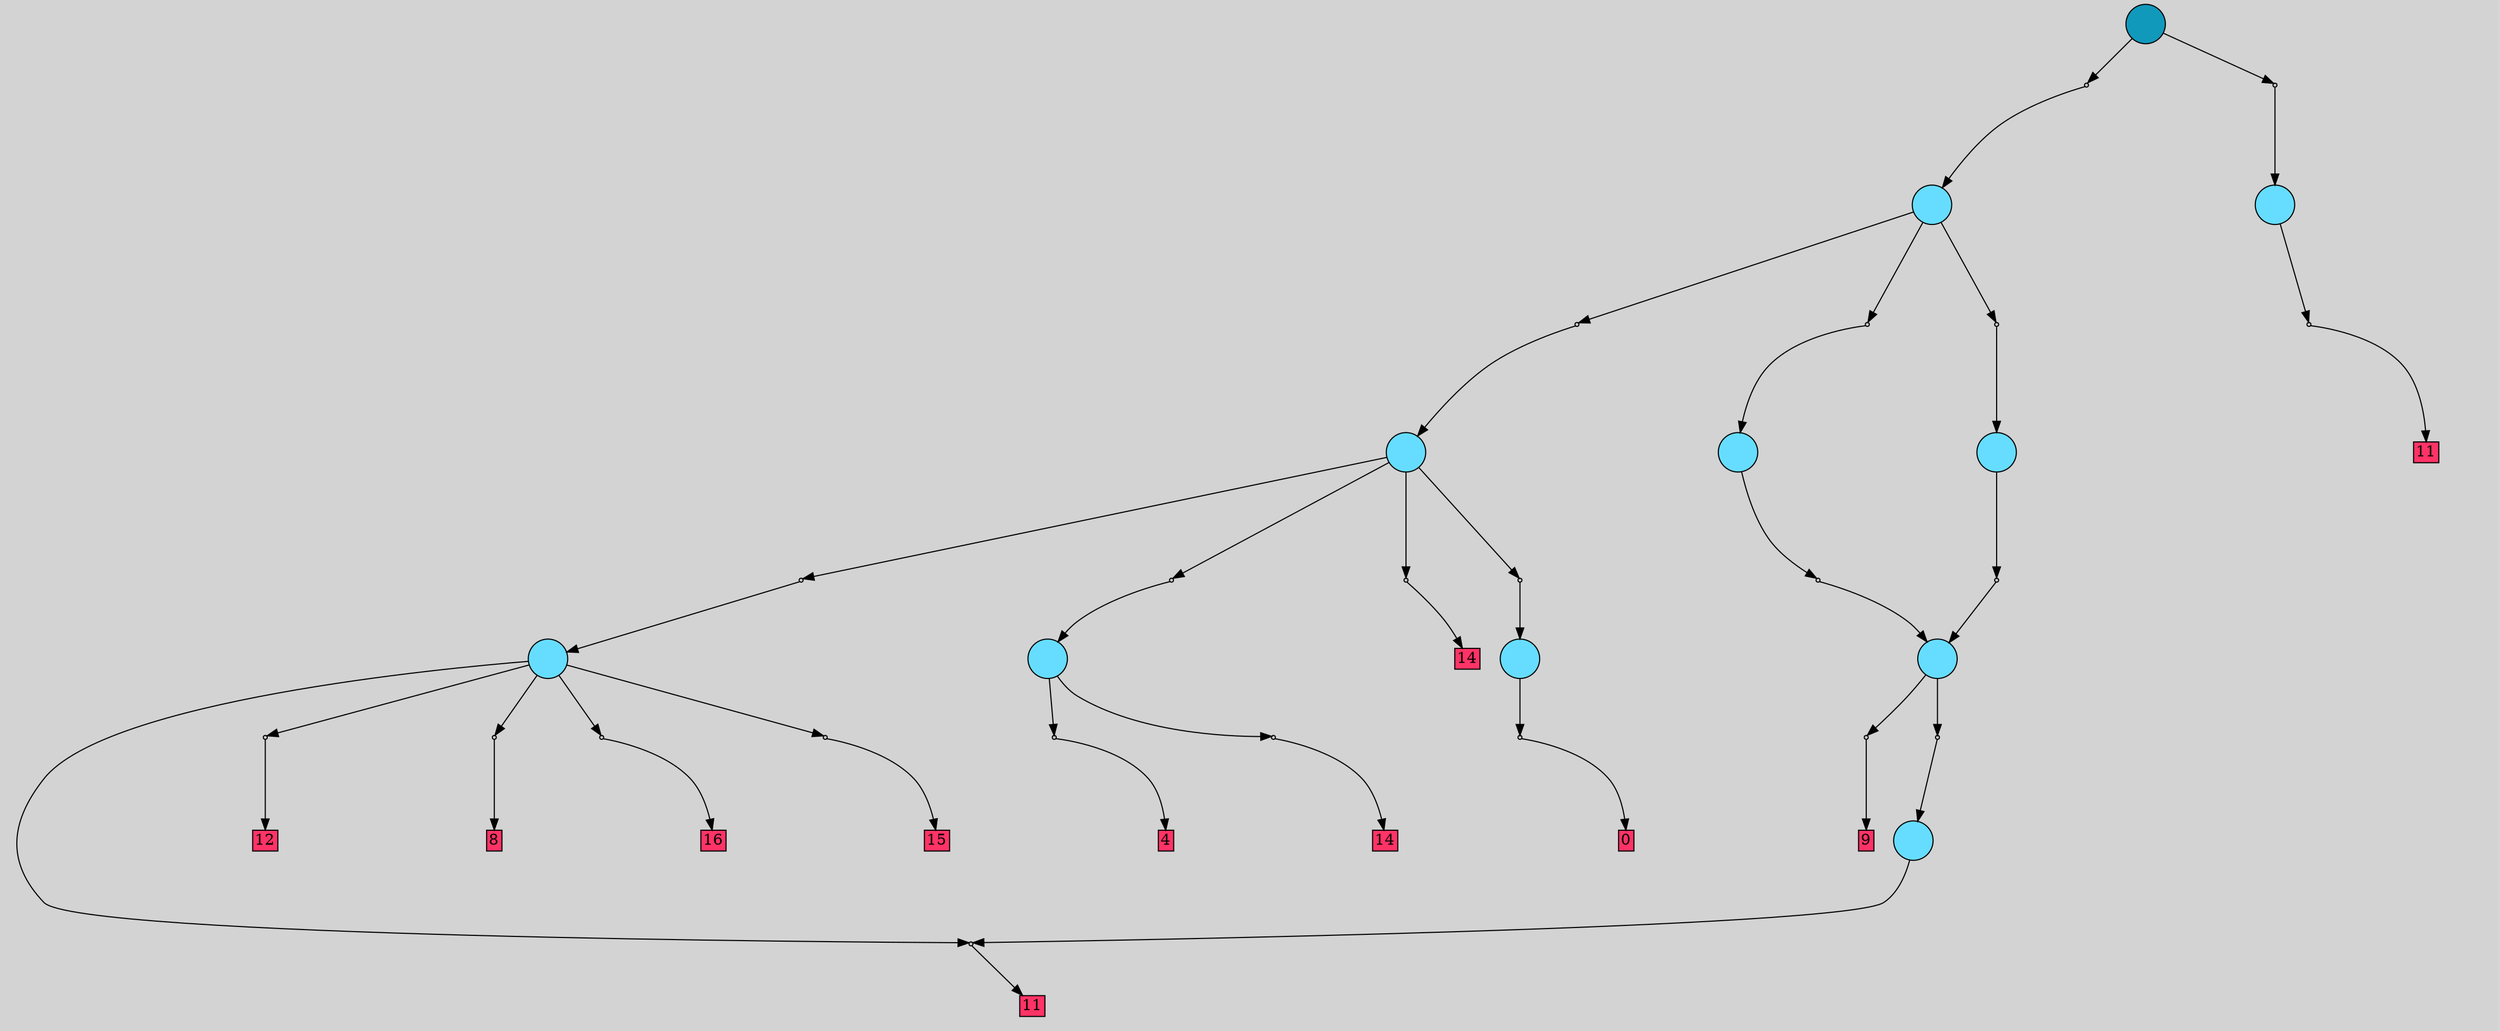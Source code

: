 digraph{
	graph[pad = "0.212, 0.055" bgcolor = lightgray]
	node[shape=circle style = filled label = ""]
		T0 [fillcolor="#66ddff"]
		T1 [fillcolor="#66ddff"]
		T2 [fillcolor="#66ddff"]
		T3 [fillcolor="#66ddff"]
		T4 [fillcolor="#66ddff"]
		T5 [fillcolor="#66ddff"]
		T6 [fillcolor="#66ddff"]
		T7 [fillcolor="#66ddff"]
		T8 [fillcolor="#66ddff"]
		T9 [fillcolor="#66ddff"]
		T10 [fillcolor="#1199bb"]
		P0 [fillcolor="#cccccc" shape=point] //
		I0 [shape=box style=invis label="5|0&1|347#0|1054&#92;n"]
		P0 -> I0[style=invis]
		A0 [fillcolor="#ff3366" shape=box margin=0.03 width=0 height=0 label="4"]
		T1 -> P0 -> A0
		P1 [fillcolor="#cccccc" shape=point] //
		I1 [shape=box style=invis label="1|0&1|802#1|1131&#92;n"]
		P1 -> I1[style=invis]
		A1 [fillcolor="#ff3366" shape=box margin=0.03 width=0 height=0 label="11"]
		T2 -> P1 -> A1
		P2 [fillcolor="#cccccc" shape=point] //
		I2 [shape=box style=invis label="5|4&1|752#1|1032&#92;n4|0&1|1243#0|812&#92;n"]
		P2 -> I2[style=invis]
		A2 [fillcolor="#ff3366" shape=box margin=0.03 width=0 height=0 label="0"]
		T0 -> P2 -> A2
		P3 [fillcolor="#cccccc" shape=point] //
		I3 [shape=box style=invis label="1|0&1|713#1|911&#92;n7|5&1|519#0|581&#92;n3|0&0|296#0|293&#92;n"]
		P3 -> I3[style=invis]
		A3 [fillcolor="#ff3366" shape=box margin=0.03 width=0 height=0 label="14"]
		T1 -> P3 -> A3
		P4 [fillcolor="#cccccc" shape=point] //
		I4 [shape=box style=invis label="3|5&1|1251#1|1278&#92;n1|0&1|633#0|693&#92;n"]
		P4 -> I4[style=invis]
		A4 [fillcolor="#ff3366" shape=box margin=0.03 width=0 height=0 label="11"]
		T3 -> P4 -> A4
		T4 -> P4
		P5 [fillcolor="#cccccc" shape=point] //
		I5 [shape=box style=invis label="5|3&1|798#0|6&#92;n3|5&0|308#0|523&#92;n5|3&1|752#0|1284&#92;n1|4&1|1026#1|1000&#92;n0|3&0|1324#0|563&#92;n4|2&0|227#0|221&#92;n2|0&0|586#1|372&#92;n"]
		P5 -> I5[style=invis]
		A5 [fillcolor="#ff3366" shape=box margin=0.03 width=0 height=0 label="12"]
		T4 -> P5 -> A5
		P6 [fillcolor="#cccccc" shape=point] //
		I6 [shape=box style=invis label="1|5&1|1163#1|713&#92;n1|0&1|813#0|1301&#92;n"]
		P6 -> I6[style=invis]
		A6 [fillcolor="#ff3366" shape=box margin=0.03 width=0 height=0 label="8"]
		T4 -> P6 -> A6
		P7 [fillcolor="#cccccc" shape=point] //
		I7 [shape=box style=invis label="2|0&1|119#1|299&#92;n"]
		P7 -> I7[style=invis]
		A7 [fillcolor="#ff3366" shape=box margin=0.03 width=0 height=0 label="16"]
		T4 -> P7 -> A7
		P8 [fillcolor="#cccccc" shape=point] //
		I8 [shape=box style=invis label="3|0&1|641#1|174&#92;n"]
		P8 -> I8[style=invis]
		A8 [fillcolor="#ff3366" shape=box margin=0.03 width=0 height=0 label="15"]
		T4 -> P8 -> A8
		P9 [fillcolor="#cccccc" shape=point] //
		I9 [shape=box style=invis label="7|0&1|737#0|997&#92;n"]
		P9 -> I9[style=invis]
		A9 [fillcolor="#ff3366" shape=box margin=0.03 width=0 height=0 label="9"]
		T5 -> P9 -> A9
		P10 [fillcolor="#cccccc" shape=point] //
		I10 [shape=box style=invis label="5|5&1|125#0|1270&#92;n1|0&1|633#0|693&#92;n"]
		P10 -> I10[style=invis]
		T5 -> P10 -> T3
		P11 [fillcolor="#cccccc" shape=point] //
		I11 [shape=box style=invis label="5|1&1|693#0|1173&#92;n3|4&1|992#0|505&#92;n1|0&0|916#1|347&#92;n"]
		P11 -> I11[style=invis]
		T6 -> P11 -> T4
		P12 [fillcolor="#cccccc" shape=point] //
		I12 [shape=box style=invis label="4|4&1|689#1|1082&#92;n7|3&0|924#0|1039&#92;n4|0&0|995#0|419&#92;n0|0&1|808#0|1224&#92;n"]
		P12 -> I12[style=invis]
		T6 -> P12 -> T1
		P13 [fillcolor="#cccccc" shape=point] //
		I13 [shape=box style=invis label="6|5&1|347#1|161&#92;n6|3&1|30#0|377&#92;n3|0&0|765#0|339&#92;n"]
		P13 -> I13[style=invis]
		A10 [fillcolor="#ff3366" shape=box margin=0.03 width=0 height=0 label="14"]
		T6 -> P13 -> A10
		P14 [fillcolor="#cccccc" shape=point] //
		I14 [shape=box style=invis label="2|6&1|26#1|395&#92;n3|0&1|364#0|110&#92;n"]
		P14 -> I14[style=invis]
		T6 -> P14 -> T0
		P15 [fillcolor="#cccccc" shape=point] //
		I15 [shape=box style=invis label="3|4&1|992#0|505&#92;n1|0&0|916#1|188&#92;n"]
		P15 -> I15[style=invis]
		T7 -> P15 -> T5
		P16 [fillcolor="#cccccc" shape=point] //
		I16 [shape=box style=invis label="3|4&1|992#0|505&#92;n1|0&0|916#1|430&#92;n"]
		P16 -> I16[style=invis]
		T8 -> P16 -> T5
		P17 [fillcolor="#cccccc" shape=point] //
		I17 [shape=box style=invis label="3|0&1|364#0|110&#92;n"]
		P17 -> I17[style=invis]
		T9 -> P17 -> T6
		P18 [fillcolor="#cccccc" shape=point] //
		I18 [shape=box style=invis label="5|0&0|1085#1|889&#92;n7|5&1|699#0|767&#92;n1|3&0|104#0|69&#92;n2|0&1|292#1|1238&#92;n7|0&0|1272#0|1002&#92;n2|5&1|1215#0|91&#92;n3|2&0|435#0|723&#92;n3|1&0|850#0|525&#92;n3|5&0|1280#0|169&#92;n1|0&0|569#0|693&#92;n"]
		P18 -> I18[style=invis]
		T9 -> P18 -> T8
		P19 [fillcolor="#cccccc" shape=point] //
		I19 [shape=box style=invis label="7|6&1|1062#0|729&#92;n6|6&0|174#0|1071&#92;n6|6&0|462#0|43&#92;n7|4&1|536#0|873&#92;n0|2&0|62#1|550&#92;n7|4&0|420#0|188&#92;n2|0&0|210#0|196&#92;n"]
		P19 -> I19[style=invis]
		T9 -> P19 -> T7
		P20 [fillcolor="#cccccc" shape=point] //
		I20 [shape=box style=invis label="3|0&1|364#0|110&#92;n"]
		P20 -> I20[style=invis]
		T10 -> P20 -> T9
		P21 [fillcolor="#cccccc" shape=point] //
		I21 [shape=box style=invis label="5|0&0|944#1|619&#92;n0|5&1|43#0|296&#92;n5|1&1|951#0|920&#92;n4|7&0|1249#1|973&#92;n0|3&1|462#1|1231&#92;n2|7&0|1077#0|39&#92;n2|3&0|355#0|463&#92;n2|5&1|419#0|251&#92;n3|0&1|1227#0|69&#92;n"]
		P21 -> I21[style=invis]
		T10 -> P21 -> T2
		{ rank= same T10 }
}
